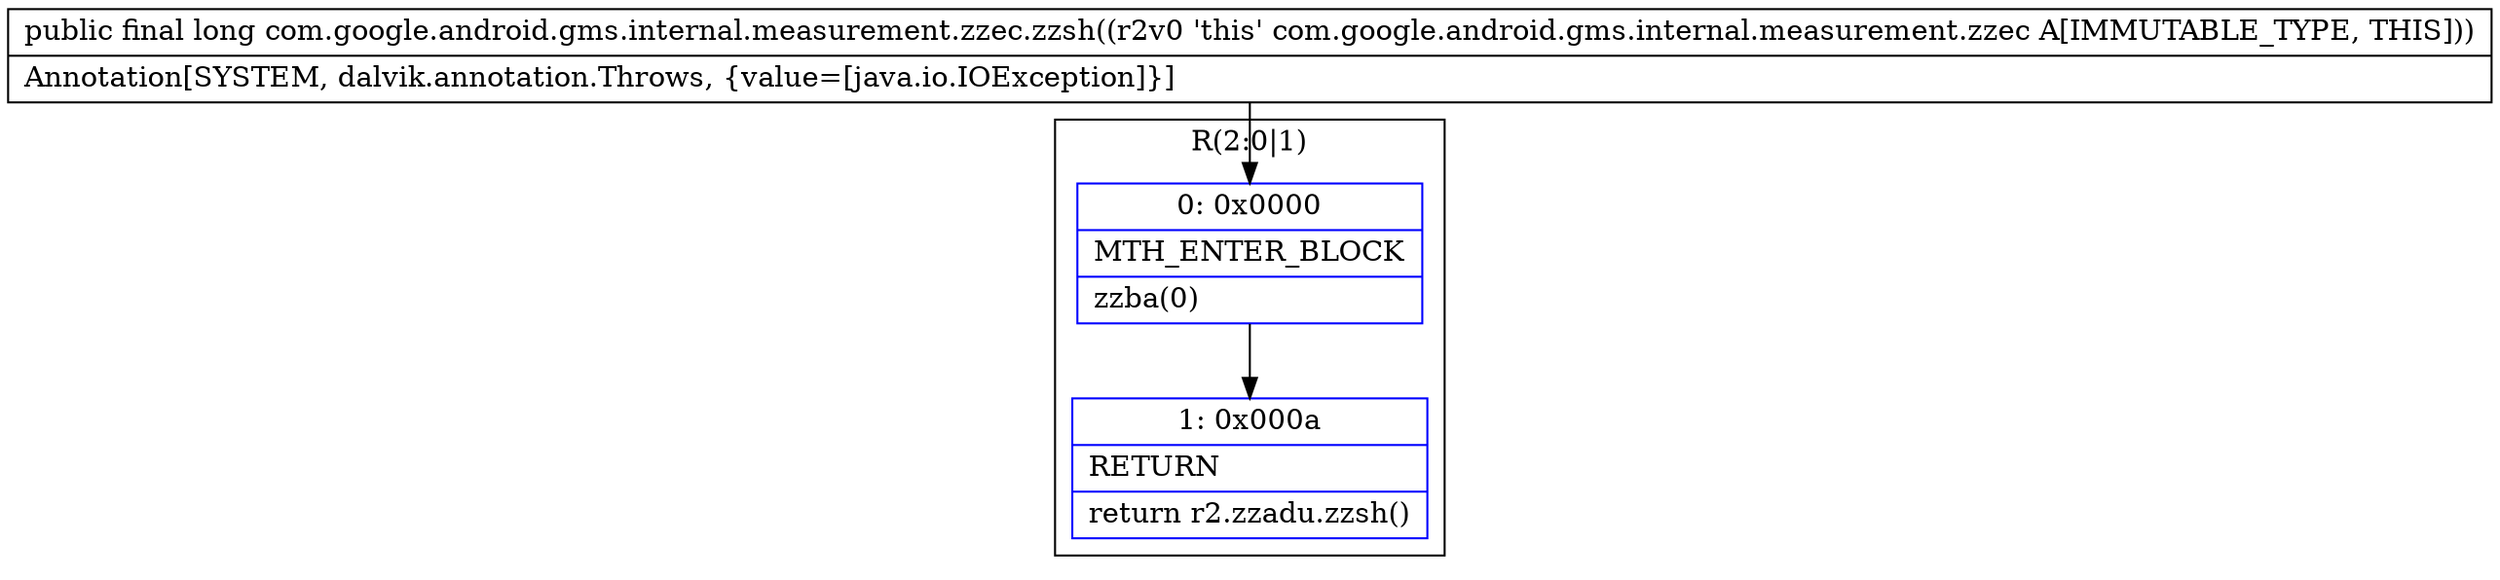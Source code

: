digraph "CFG forcom.google.android.gms.internal.measurement.zzec.zzsh()J" {
subgraph cluster_Region_541663676 {
label = "R(2:0|1)";
node [shape=record,color=blue];
Node_0 [shape=record,label="{0\:\ 0x0000|MTH_ENTER_BLOCK\l|zzba(0)\l}"];
Node_1 [shape=record,label="{1\:\ 0x000a|RETURN\l|return r2.zzadu.zzsh()\l}"];
}
MethodNode[shape=record,label="{public final long com.google.android.gms.internal.measurement.zzec.zzsh((r2v0 'this' com.google.android.gms.internal.measurement.zzec A[IMMUTABLE_TYPE, THIS]))  | Annotation[SYSTEM, dalvik.annotation.Throws, \{value=[java.io.IOException]\}]\l}"];
MethodNode -> Node_0;
Node_0 -> Node_1;
}

